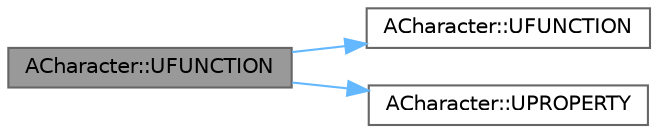 digraph "ACharacter::UFUNCTION"
{
 // INTERACTIVE_SVG=YES
 // LATEX_PDF_SIZE
  bgcolor="transparent";
  edge [fontname=Helvetica,fontsize=10,labelfontname=Helvetica,labelfontsize=10];
  node [fontname=Helvetica,fontsize=10,shape=box,height=0.2,width=0.4];
  rankdir="LR";
  Node1 [id="Node000001",label="ACharacter::UFUNCTION",height=0.2,width=0.4,color="gray40", fillcolor="grey60", style="filled", fontcolor="black",tooltip="Flag that we are receiving replication of the based movement."];
  Node1 -> Node2 [id="edge1_Node000001_Node000002",color="steelblue1",style="solid",tooltip=" "];
  Node2 [id="Node000002",label="ACharacter::UFUNCTION",height=0.2,width=0.4,color="grey40", fillcolor="white", style="filled",URL="$df/d70/classACharacter.html#a958885331217bfba7d7aa4a1c783f93f",tooltip=" "];
  Node1 -> Node3 [id="edge2_Node000001_Node000003",color="steelblue1",style="solid",tooltip=" "];
  Node3 [id="Node000003",label="ACharacter::UPROPERTY",height=0.2,width=0.4,color="grey40", fillcolor="white", style="filled",URL="$df/d70/classACharacter.html#af88dcb65f7fcedca07c9dff82b1aa364",tooltip="The main skeletal mesh associated with this Character (optional sub-object)."];
}
